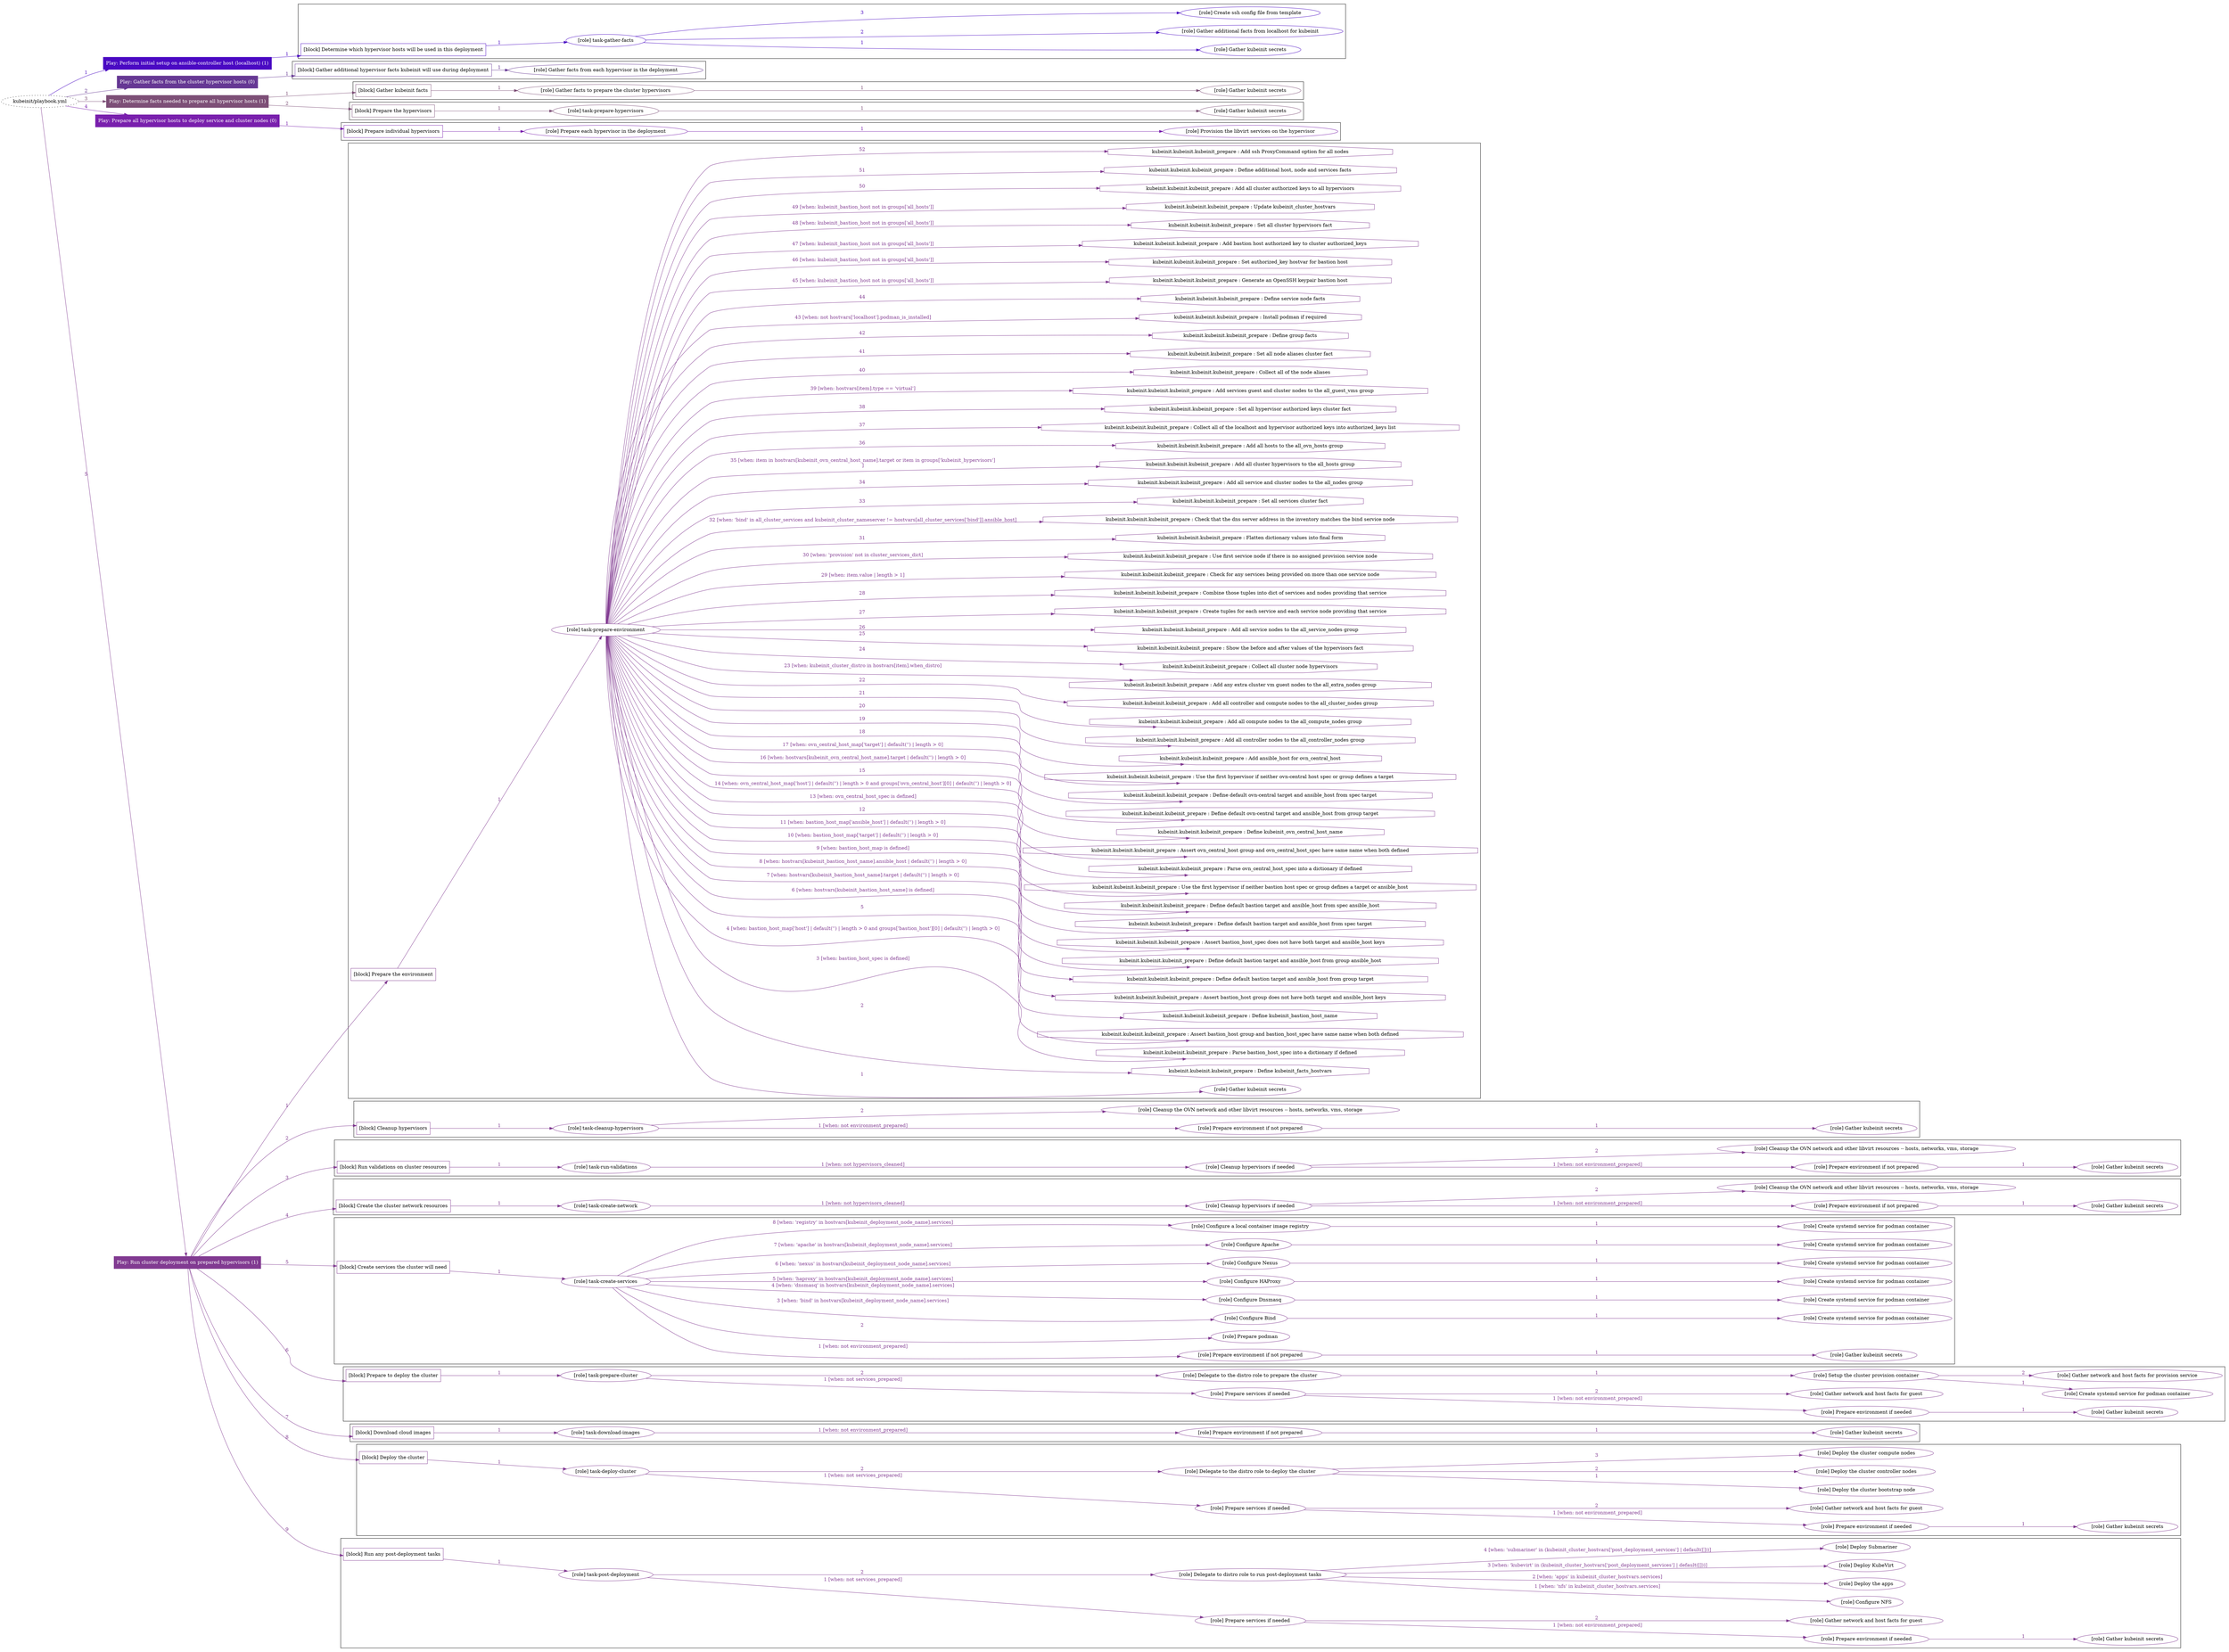 digraph {
	graph [concentrate=true ordering=in rankdir=LR ratio=fill]
	edge [esep=5 sep=10]
	"kubeinit/playbook.yml" [URL="/home/runner/work/kubeinit/kubeinit/kubeinit/playbook.yml" id=playbook_5299330b style=dotted]
	"kubeinit/playbook.yml" -> play_efc5f388 [label="1 " color="#4a09c3" fontcolor="#4a09c3" id=edge_2020442b labeltooltip="1 " tooltip="1 "]
	subgraph "Play: Perform initial setup on ansible-controller host (localhost) (1)" {
		play_efc5f388 [label="Play: Perform initial setup on ansible-controller host (localhost) (1)" URL="/home/runner/work/kubeinit/kubeinit/kubeinit/playbook.yml" color="#4a09c3" fontcolor="#ffffff" id=play_efc5f388 shape=box style=filled tooltip=localhost]
		play_efc5f388 -> block_941685ed [label=1 color="#4a09c3" fontcolor="#4a09c3" id=edge_ebd37cbb labeltooltip=1 tooltip=1]
		subgraph cluster_block_941685ed {
			block_941685ed [label="[block] Determine which hypervisor hosts will be used in this deployment" URL="/home/runner/work/kubeinit/kubeinit/kubeinit/playbook.yml" color="#4a09c3" id=block_941685ed labeltooltip="Determine which hypervisor hosts will be used in this deployment" shape=box tooltip="Determine which hypervisor hosts will be used in this deployment"]
			block_941685ed -> role_e199cf41 [label="1 " color="#4a09c3" fontcolor="#4a09c3" id=edge_a5ef0d84 labeltooltip="1 " tooltip="1 "]
			subgraph "task-gather-facts" {
				role_e199cf41 [label="[role] task-gather-facts" URL="/home/runner/work/kubeinit/kubeinit/kubeinit/playbook.yml" color="#4a09c3" id=role_e199cf41 tooltip="task-gather-facts"]
				role_e199cf41 -> role_bd7431bb [label="1 " color="#4a09c3" fontcolor="#4a09c3" id=edge_5e8e87ef labeltooltip="1 " tooltip="1 "]
				subgraph "Gather kubeinit secrets" {
					role_bd7431bb [label="[role] Gather kubeinit secrets" URL="/home/runner/.ansible/collections/ansible_collections/kubeinit/kubeinit/roles/kubeinit_prepare/tasks/build_hypervisors_group.yml" color="#4a09c3" id=role_bd7431bb tooltip="Gather kubeinit secrets"]
				}
				role_e199cf41 -> role_49cd7b24 [label="2 " color="#4a09c3" fontcolor="#4a09c3" id=edge_94957286 labeltooltip="2 " tooltip="2 "]
				subgraph "Gather additional facts from localhost for kubeinit" {
					role_49cd7b24 [label="[role] Gather additional facts from localhost for kubeinit" URL="/home/runner/.ansible/collections/ansible_collections/kubeinit/kubeinit/roles/kubeinit_prepare/tasks/build_hypervisors_group.yml" color="#4a09c3" id=role_49cd7b24 tooltip="Gather additional facts from localhost for kubeinit"]
				}
				role_e199cf41 -> role_6a964dfb [label="3 " color="#4a09c3" fontcolor="#4a09c3" id=edge_6acfcd15 labeltooltip="3 " tooltip="3 "]
				subgraph "Create ssh config file from template" {
					role_6a964dfb [label="[role] Create ssh config file from template" URL="/home/runner/.ansible/collections/ansible_collections/kubeinit/kubeinit/roles/kubeinit_prepare/tasks/build_hypervisors_group.yml" color="#4a09c3" id=role_6a964dfb tooltip="Create ssh config file from template"]
				}
			}
		}
	}
	"kubeinit/playbook.yml" -> play_89eee91a [label="2 " color="#663894" fontcolor="#663894" id=edge_207ca755 labeltooltip="2 " tooltip="2 "]
	subgraph "Play: Gather facts from the cluster hypervisor hosts (0)" {
		play_89eee91a [label="Play: Gather facts from the cluster hypervisor hosts (0)" URL="/home/runner/work/kubeinit/kubeinit/kubeinit/playbook.yml" color="#663894" fontcolor="#ffffff" id=play_89eee91a shape=box style=filled tooltip="Play: Gather facts from the cluster hypervisor hosts (0)"]
		play_89eee91a -> block_79c8b195 [label=1 color="#663894" fontcolor="#663894" id=edge_31039125 labeltooltip=1 tooltip=1]
		subgraph cluster_block_79c8b195 {
			block_79c8b195 [label="[block] Gather additional hypervisor facts kubeinit will use during deployment" URL="/home/runner/work/kubeinit/kubeinit/kubeinit/playbook.yml" color="#663894" id=block_79c8b195 labeltooltip="Gather additional hypervisor facts kubeinit will use during deployment" shape=box tooltip="Gather additional hypervisor facts kubeinit will use during deployment"]
			block_79c8b195 -> role_5b2f4944 [label="1 " color="#663894" fontcolor="#663894" id=edge_4e9b5eb8 labeltooltip="1 " tooltip="1 "]
			subgraph "Gather facts from each hypervisor in the deployment" {
				role_5b2f4944 [label="[role] Gather facts from each hypervisor in the deployment" URL="/home/runner/work/kubeinit/kubeinit/kubeinit/playbook.yml" color="#663894" id=role_5b2f4944 tooltip="Gather facts from each hypervisor in the deployment"]
			}
		}
	}
	"kubeinit/playbook.yml" -> play_5d3df574 [label="3 " color="#7d4f77" fontcolor="#7d4f77" id=edge_a0ee7631 labeltooltip="3 " tooltip="3 "]
	subgraph "Play: Determine facts needed to prepare all hypervisor hosts (1)" {
		play_5d3df574 [label="Play: Determine facts needed to prepare all hypervisor hosts (1)" URL="/home/runner/work/kubeinit/kubeinit/kubeinit/playbook.yml" color="#7d4f77" fontcolor="#ffffff" id=play_5d3df574 shape=box style=filled tooltip=localhost]
		play_5d3df574 -> block_ce41b286 [label=1 color="#7d4f77" fontcolor="#7d4f77" id=edge_e8ad4116 labeltooltip=1 tooltip=1]
		subgraph cluster_block_ce41b286 {
			block_ce41b286 [label="[block] Gather kubeinit facts" URL="/home/runner/work/kubeinit/kubeinit/kubeinit/playbook.yml" color="#7d4f77" id=block_ce41b286 labeltooltip="Gather kubeinit facts" shape=box tooltip="Gather kubeinit facts"]
			block_ce41b286 -> role_45e85e38 [label="1 " color="#7d4f77" fontcolor="#7d4f77" id=edge_3c1e8d76 labeltooltip="1 " tooltip="1 "]
			subgraph "Gather facts to prepare the cluster hypervisors" {
				role_45e85e38 [label="[role] Gather facts to prepare the cluster hypervisors" URL="/home/runner/work/kubeinit/kubeinit/kubeinit/playbook.yml" color="#7d4f77" id=role_45e85e38 tooltip="Gather facts to prepare the cluster hypervisors"]
				role_45e85e38 -> role_6aae3606 [label="1 " color="#7d4f77" fontcolor="#7d4f77" id=edge_d6145d0a labeltooltip="1 " tooltip="1 "]
				subgraph "Gather kubeinit secrets" {
					role_6aae3606 [label="[role] Gather kubeinit secrets" URL="/home/runner/.ansible/collections/ansible_collections/kubeinit/kubeinit/roles/kubeinit_prepare/tasks/gather_kubeinit_facts.yml" color="#7d4f77" id=role_6aae3606 tooltip="Gather kubeinit secrets"]
				}
			}
		}
		play_5d3df574 -> block_54ee3631 [label=2 color="#7d4f77" fontcolor="#7d4f77" id=edge_ee48412f labeltooltip=2 tooltip=2]
		subgraph cluster_block_54ee3631 {
			block_54ee3631 [label="[block] Prepare the hypervisors" URL="/home/runner/work/kubeinit/kubeinit/kubeinit/playbook.yml" color="#7d4f77" id=block_54ee3631 labeltooltip="Prepare the hypervisors" shape=box tooltip="Prepare the hypervisors"]
			block_54ee3631 -> role_1e463075 [label="1 " color="#7d4f77" fontcolor="#7d4f77" id=edge_8e581aeb labeltooltip="1 " tooltip="1 "]
			subgraph "task-prepare-hypervisors" {
				role_1e463075 [label="[role] task-prepare-hypervisors" URL="/home/runner/work/kubeinit/kubeinit/kubeinit/playbook.yml" color="#7d4f77" id=role_1e463075 tooltip="task-prepare-hypervisors"]
				role_1e463075 -> role_ce2f31a1 [label="1 " color="#7d4f77" fontcolor="#7d4f77" id=edge_e367aaa3 labeltooltip="1 " tooltip="1 "]
				subgraph "Gather kubeinit secrets" {
					role_ce2f31a1 [label="[role] Gather kubeinit secrets" URL="/home/runner/.ansible/collections/ansible_collections/kubeinit/kubeinit/roles/kubeinit_prepare/tasks/gather_kubeinit_facts.yml" color="#7d4f77" id=role_ce2f31a1 tooltip="Gather kubeinit secrets"]
				}
			}
		}
	}
	"kubeinit/playbook.yml" -> play_bf6c0dd2 [label="4 " color="#791fad" fontcolor="#791fad" id=edge_bab5862b labeltooltip="4 " tooltip="4 "]
	subgraph "Play: Prepare all hypervisor hosts to deploy service and cluster nodes (0)" {
		play_bf6c0dd2 [label="Play: Prepare all hypervisor hosts to deploy service and cluster nodes (0)" URL="/home/runner/work/kubeinit/kubeinit/kubeinit/playbook.yml" color="#791fad" fontcolor="#ffffff" id=play_bf6c0dd2 shape=box style=filled tooltip="Play: Prepare all hypervisor hosts to deploy service and cluster nodes (0)"]
		play_bf6c0dd2 -> block_602252c2 [label=1 color="#791fad" fontcolor="#791fad" id=edge_188b2920 labeltooltip=1 tooltip=1]
		subgraph cluster_block_602252c2 {
			block_602252c2 [label="[block] Prepare individual hypervisors" URL="/home/runner/work/kubeinit/kubeinit/kubeinit/playbook.yml" color="#791fad" id=block_602252c2 labeltooltip="Prepare individual hypervisors" shape=box tooltip="Prepare individual hypervisors"]
			block_602252c2 -> role_0d3ad8fd [label="1 " color="#791fad" fontcolor="#791fad" id=edge_58586328 labeltooltip="1 " tooltip="1 "]
			subgraph "Prepare each hypervisor in the deployment" {
				role_0d3ad8fd [label="[role] Prepare each hypervisor in the deployment" URL="/home/runner/work/kubeinit/kubeinit/kubeinit/playbook.yml" color="#791fad" id=role_0d3ad8fd tooltip="Prepare each hypervisor in the deployment"]
				role_0d3ad8fd -> role_add269e6 [label="1 " color="#791fad" fontcolor="#791fad" id=edge_97bdeda9 labeltooltip="1 " tooltip="1 "]
				subgraph "Provision the libvirt services on the hypervisor" {
					role_add269e6 [label="[role] Provision the libvirt services on the hypervisor" URL="/home/runner/.ansible/collections/ansible_collections/kubeinit/kubeinit/roles/kubeinit_prepare/tasks/prepare_hypervisor.yml" color="#791fad" id=role_add269e6 tooltip="Provision the libvirt services on the hypervisor"]
				}
			}
		}
	}
	"kubeinit/playbook.yml" -> play_31899088 [label="5 " color="#813a91" fontcolor="#813a91" id=edge_5f249de8 labeltooltip="5 " tooltip="5 "]
	subgraph "Play: Run cluster deployment on prepared hypervisors (1)" {
		play_31899088 [label="Play: Run cluster deployment on prepared hypervisors (1)" URL="/home/runner/work/kubeinit/kubeinit/kubeinit/playbook.yml" color="#813a91" fontcolor="#ffffff" id=play_31899088 shape=box style=filled tooltip=localhost]
		play_31899088 -> block_195074ef [label=1 color="#813a91" fontcolor="#813a91" id=edge_14a8685c labeltooltip=1 tooltip=1]
		subgraph cluster_block_195074ef {
			block_195074ef [label="[block] Prepare the environment" URL="/home/runner/work/kubeinit/kubeinit/kubeinit/playbook.yml" color="#813a91" id=block_195074ef labeltooltip="Prepare the environment" shape=box tooltip="Prepare the environment"]
			block_195074ef -> role_3dd89f34 [label="1 " color="#813a91" fontcolor="#813a91" id=edge_7b92233c labeltooltip="1 " tooltip="1 "]
			subgraph "task-prepare-environment" {
				role_3dd89f34 [label="[role] task-prepare-environment" URL="/home/runner/work/kubeinit/kubeinit/kubeinit/playbook.yml" color="#813a91" id=role_3dd89f34 tooltip="task-prepare-environment"]
				role_3dd89f34 -> role_d29504b6 [label="1 " color="#813a91" fontcolor="#813a91" id=edge_12656df4 labeltooltip="1 " tooltip="1 "]
				subgraph "Gather kubeinit secrets" {
					role_d29504b6 [label="[role] Gather kubeinit secrets" URL="/home/runner/.ansible/collections/ansible_collections/kubeinit/kubeinit/roles/kubeinit_prepare/tasks/gather_kubeinit_facts.yml" color="#813a91" id=role_d29504b6 tooltip="Gather kubeinit secrets"]
				}
				task_98b22e86 [label="kubeinit.kubeinit.kubeinit_prepare : Define kubeinit_facts_hostvars" URL="/home/runner/.ansible/collections/ansible_collections/kubeinit/kubeinit/roles/kubeinit_prepare/tasks/main.yml" color="#813a91" id=task_98b22e86 shape=octagon tooltip="kubeinit.kubeinit.kubeinit_prepare : Define kubeinit_facts_hostvars"]
				role_3dd89f34 -> task_98b22e86 [label="2 " color="#813a91" fontcolor="#813a91" id=edge_a90964ff labeltooltip="2 " tooltip="2 "]
				task_f4cb301b [label="kubeinit.kubeinit.kubeinit_prepare : Parse bastion_host_spec into a dictionary if defined" URL="/home/runner/.ansible/collections/ansible_collections/kubeinit/kubeinit/roles/kubeinit_prepare/tasks/main.yml" color="#813a91" id=task_f4cb301b shape=octagon tooltip="kubeinit.kubeinit.kubeinit_prepare : Parse bastion_host_spec into a dictionary if defined"]
				role_3dd89f34 -> task_f4cb301b [label="3 [when: bastion_host_spec is defined]" color="#813a91" fontcolor="#813a91" id=edge_b12943e0 labeltooltip="3 [when: bastion_host_spec is defined]" tooltip="3 [when: bastion_host_spec is defined]"]
				task_8b91adfa [label="kubeinit.kubeinit.kubeinit_prepare : Assert bastion_host group and bastion_host_spec have same name when both defined" URL="/home/runner/.ansible/collections/ansible_collections/kubeinit/kubeinit/roles/kubeinit_prepare/tasks/main.yml" color="#813a91" id=task_8b91adfa shape=octagon tooltip="kubeinit.kubeinit.kubeinit_prepare : Assert bastion_host group and bastion_host_spec have same name when both defined"]
				role_3dd89f34 -> task_8b91adfa [label="4 [when: bastion_host_map['host'] | default('') | length > 0 and groups['bastion_host'][0] | default('') | length > 0]" color="#813a91" fontcolor="#813a91" id=edge_12fce351 labeltooltip="4 [when: bastion_host_map['host'] | default('') | length > 0 and groups['bastion_host'][0] | default('') | length > 0]" tooltip="4 [when: bastion_host_map['host'] | default('') | length > 0 and groups['bastion_host'][0] | default('') | length > 0]"]
				task_ae114f17 [label="kubeinit.kubeinit.kubeinit_prepare : Define kubeinit_bastion_host_name" URL="/home/runner/.ansible/collections/ansible_collections/kubeinit/kubeinit/roles/kubeinit_prepare/tasks/main.yml" color="#813a91" id=task_ae114f17 shape=octagon tooltip="kubeinit.kubeinit.kubeinit_prepare : Define kubeinit_bastion_host_name"]
				role_3dd89f34 -> task_ae114f17 [label="5 " color="#813a91" fontcolor="#813a91" id=edge_ce37f161 labeltooltip="5 " tooltip="5 "]
				task_7d668c6e [label="kubeinit.kubeinit.kubeinit_prepare : Assert bastion_host group does not have both target and ansible_host keys" URL="/home/runner/.ansible/collections/ansible_collections/kubeinit/kubeinit/roles/kubeinit_prepare/tasks/main.yml" color="#813a91" id=task_7d668c6e shape=octagon tooltip="kubeinit.kubeinit.kubeinit_prepare : Assert bastion_host group does not have both target and ansible_host keys"]
				role_3dd89f34 -> task_7d668c6e [label="6 [when: hostvars[kubeinit_bastion_host_name] is defined]" color="#813a91" fontcolor="#813a91" id=edge_46313afb labeltooltip="6 [when: hostvars[kubeinit_bastion_host_name] is defined]" tooltip="6 [when: hostvars[kubeinit_bastion_host_name] is defined]"]
				task_f20249cd [label="kubeinit.kubeinit.kubeinit_prepare : Define default bastion target and ansible_host from group target" URL="/home/runner/.ansible/collections/ansible_collections/kubeinit/kubeinit/roles/kubeinit_prepare/tasks/main.yml" color="#813a91" id=task_f20249cd shape=octagon tooltip="kubeinit.kubeinit.kubeinit_prepare : Define default bastion target and ansible_host from group target"]
				role_3dd89f34 -> task_f20249cd [label="7 [when: hostvars[kubeinit_bastion_host_name].target | default('') | length > 0]" color="#813a91" fontcolor="#813a91" id=edge_297ed139 labeltooltip="7 [when: hostvars[kubeinit_bastion_host_name].target | default('') | length > 0]" tooltip="7 [when: hostvars[kubeinit_bastion_host_name].target | default('') | length > 0]"]
				task_bfc6bf25 [label="kubeinit.kubeinit.kubeinit_prepare : Define default bastion target and ansible_host from group ansible_host" URL="/home/runner/.ansible/collections/ansible_collections/kubeinit/kubeinit/roles/kubeinit_prepare/tasks/main.yml" color="#813a91" id=task_bfc6bf25 shape=octagon tooltip="kubeinit.kubeinit.kubeinit_prepare : Define default bastion target and ansible_host from group ansible_host"]
				role_3dd89f34 -> task_bfc6bf25 [label="8 [when: hostvars[kubeinit_bastion_host_name].ansible_host | default('') | length > 0]" color="#813a91" fontcolor="#813a91" id=edge_195573be labeltooltip="8 [when: hostvars[kubeinit_bastion_host_name].ansible_host | default('') | length > 0]" tooltip="8 [when: hostvars[kubeinit_bastion_host_name].ansible_host | default('') | length > 0]"]
				task_aa1fb875 [label="kubeinit.kubeinit.kubeinit_prepare : Assert bastion_host_spec does not have both target and ansible_host keys" URL="/home/runner/.ansible/collections/ansible_collections/kubeinit/kubeinit/roles/kubeinit_prepare/tasks/main.yml" color="#813a91" id=task_aa1fb875 shape=octagon tooltip="kubeinit.kubeinit.kubeinit_prepare : Assert bastion_host_spec does not have both target and ansible_host keys"]
				role_3dd89f34 -> task_aa1fb875 [label="9 [when: bastion_host_map is defined]" color="#813a91" fontcolor="#813a91" id=edge_320acf3f labeltooltip="9 [when: bastion_host_map is defined]" tooltip="9 [when: bastion_host_map is defined]"]
				task_9a5a45f1 [label="kubeinit.kubeinit.kubeinit_prepare : Define default bastion target and ansible_host from spec target" URL="/home/runner/.ansible/collections/ansible_collections/kubeinit/kubeinit/roles/kubeinit_prepare/tasks/main.yml" color="#813a91" id=task_9a5a45f1 shape=octagon tooltip="kubeinit.kubeinit.kubeinit_prepare : Define default bastion target and ansible_host from spec target"]
				role_3dd89f34 -> task_9a5a45f1 [label="10 [when: bastion_host_map['target'] | default('') | length > 0]" color="#813a91" fontcolor="#813a91" id=edge_b92c9156 labeltooltip="10 [when: bastion_host_map['target'] | default('') | length > 0]" tooltip="10 [when: bastion_host_map['target'] | default('') | length > 0]"]
				task_e9d52502 [label="kubeinit.kubeinit.kubeinit_prepare : Define default bastion target and ansible_host from spec ansible_host" URL="/home/runner/.ansible/collections/ansible_collections/kubeinit/kubeinit/roles/kubeinit_prepare/tasks/main.yml" color="#813a91" id=task_e9d52502 shape=octagon tooltip="kubeinit.kubeinit.kubeinit_prepare : Define default bastion target and ansible_host from spec ansible_host"]
				role_3dd89f34 -> task_e9d52502 [label="11 [when: bastion_host_map['ansible_host'] | default('') | length > 0]" color="#813a91" fontcolor="#813a91" id=edge_1fbf1a23 labeltooltip="11 [when: bastion_host_map['ansible_host'] | default('') | length > 0]" tooltip="11 [when: bastion_host_map['ansible_host'] | default('') | length > 0]"]
				task_75463c70 [label="kubeinit.kubeinit.kubeinit_prepare : Use the first hypervisor if neither bastion host spec or group defines a target or ansible_host" URL="/home/runner/.ansible/collections/ansible_collections/kubeinit/kubeinit/roles/kubeinit_prepare/tasks/main.yml" color="#813a91" id=task_75463c70 shape=octagon tooltip="kubeinit.kubeinit.kubeinit_prepare : Use the first hypervisor if neither bastion host spec or group defines a target or ansible_host"]
				role_3dd89f34 -> task_75463c70 [label="12 " color="#813a91" fontcolor="#813a91" id=edge_93787586 labeltooltip="12 " tooltip="12 "]
				task_2875756a [label="kubeinit.kubeinit.kubeinit_prepare : Parse ovn_central_host_spec into a dictionary if defined" URL="/home/runner/.ansible/collections/ansible_collections/kubeinit/kubeinit/roles/kubeinit_prepare/tasks/main.yml" color="#813a91" id=task_2875756a shape=octagon tooltip="kubeinit.kubeinit.kubeinit_prepare : Parse ovn_central_host_spec into a dictionary if defined"]
				role_3dd89f34 -> task_2875756a [label="13 [when: ovn_central_host_spec is defined]" color="#813a91" fontcolor="#813a91" id=edge_0b01c1d8 labeltooltip="13 [when: ovn_central_host_spec is defined]" tooltip="13 [when: ovn_central_host_spec is defined]"]
				task_b0201787 [label="kubeinit.kubeinit.kubeinit_prepare : Assert ovn_central_host group and ovn_central_host_spec have same name when both defined" URL="/home/runner/.ansible/collections/ansible_collections/kubeinit/kubeinit/roles/kubeinit_prepare/tasks/main.yml" color="#813a91" id=task_b0201787 shape=octagon tooltip="kubeinit.kubeinit.kubeinit_prepare : Assert ovn_central_host group and ovn_central_host_spec have same name when both defined"]
				role_3dd89f34 -> task_b0201787 [label="14 [when: ovn_central_host_map['host'] | default('') | length > 0 and groups['ovn_central_host'][0] | default('') | length > 0]" color="#813a91" fontcolor="#813a91" id=edge_46bd1efb labeltooltip="14 [when: ovn_central_host_map['host'] | default('') | length > 0 and groups['ovn_central_host'][0] | default('') | length > 0]" tooltip="14 [when: ovn_central_host_map['host'] | default('') | length > 0 and groups['ovn_central_host'][0] | default('') | length > 0]"]
				task_2187aa01 [label="kubeinit.kubeinit.kubeinit_prepare : Define kubeinit_ovn_central_host_name" URL="/home/runner/.ansible/collections/ansible_collections/kubeinit/kubeinit/roles/kubeinit_prepare/tasks/main.yml" color="#813a91" id=task_2187aa01 shape=octagon tooltip="kubeinit.kubeinit.kubeinit_prepare : Define kubeinit_ovn_central_host_name"]
				role_3dd89f34 -> task_2187aa01 [label="15 " color="#813a91" fontcolor="#813a91" id=edge_cf4f4267 labeltooltip="15 " tooltip="15 "]
				task_df01f05a [label="kubeinit.kubeinit.kubeinit_prepare : Define default ovn-central target and ansible_host from group target" URL="/home/runner/.ansible/collections/ansible_collections/kubeinit/kubeinit/roles/kubeinit_prepare/tasks/main.yml" color="#813a91" id=task_df01f05a shape=octagon tooltip="kubeinit.kubeinit.kubeinit_prepare : Define default ovn-central target and ansible_host from group target"]
				role_3dd89f34 -> task_df01f05a [label="16 [when: hostvars[kubeinit_ovn_central_host_name].target | default('') | length > 0]" color="#813a91" fontcolor="#813a91" id=edge_fd7179cf labeltooltip="16 [when: hostvars[kubeinit_ovn_central_host_name].target | default('') | length > 0]" tooltip="16 [when: hostvars[kubeinit_ovn_central_host_name].target | default('') | length > 0]"]
				task_0687fac6 [label="kubeinit.kubeinit.kubeinit_prepare : Define default ovn-central target and ansible_host from spec target" URL="/home/runner/.ansible/collections/ansible_collections/kubeinit/kubeinit/roles/kubeinit_prepare/tasks/main.yml" color="#813a91" id=task_0687fac6 shape=octagon tooltip="kubeinit.kubeinit.kubeinit_prepare : Define default ovn-central target and ansible_host from spec target"]
				role_3dd89f34 -> task_0687fac6 [label="17 [when: ovn_central_host_map['target'] | default('') | length > 0]" color="#813a91" fontcolor="#813a91" id=edge_797b67ec labeltooltip="17 [when: ovn_central_host_map['target'] | default('') | length > 0]" tooltip="17 [when: ovn_central_host_map['target'] | default('') | length > 0]"]
				task_bf9b8737 [label="kubeinit.kubeinit.kubeinit_prepare : Use the first hypervisor if neither ovn-central host spec or group defines a target" URL="/home/runner/.ansible/collections/ansible_collections/kubeinit/kubeinit/roles/kubeinit_prepare/tasks/main.yml" color="#813a91" id=task_bf9b8737 shape=octagon tooltip="kubeinit.kubeinit.kubeinit_prepare : Use the first hypervisor if neither ovn-central host spec or group defines a target"]
				role_3dd89f34 -> task_bf9b8737 [label="18 " color="#813a91" fontcolor="#813a91" id=edge_02c29658 labeltooltip="18 " tooltip="18 "]
				task_2a7b22b4 [label="kubeinit.kubeinit.kubeinit_prepare : Add ansible_host for ovn_central_host" URL="/home/runner/.ansible/collections/ansible_collections/kubeinit/kubeinit/roles/kubeinit_prepare/tasks/main.yml" color="#813a91" id=task_2a7b22b4 shape=octagon tooltip="kubeinit.kubeinit.kubeinit_prepare : Add ansible_host for ovn_central_host"]
				role_3dd89f34 -> task_2a7b22b4 [label="19 " color="#813a91" fontcolor="#813a91" id=edge_93a75508 labeltooltip="19 " tooltip="19 "]
				task_3cbcd5cb [label="kubeinit.kubeinit.kubeinit_prepare : Add all controller nodes to the all_controller_nodes group" URL="/home/runner/.ansible/collections/ansible_collections/kubeinit/kubeinit/roles/kubeinit_prepare/tasks/prepare_groups.yml" color="#813a91" id=task_3cbcd5cb shape=octagon tooltip="kubeinit.kubeinit.kubeinit_prepare : Add all controller nodes to the all_controller_nodes group"]
				role_3dd89f34 -> task_3cbcd5cb [label="20 " color="#813a91" fontcolor="#813a91" id=edge_4167fdf0 labeltooltip="20 " tooltip="20 "]
				task_e7cadd00 [label="kubeinit.kubeinit.kubeinit_prepare : Add all compute nodes to the all_compute_nodes group" URL="/home/runner/.ansible/collections/ansible_collections/kubeinit/kubeinit/roles/kubeinit_prepare/tasks/prepare_groups.yml" color="#813a91" id=task_e7cadd00 shape=octagon tooltip="kubeinit.kubeinit.kubeinit_prepare : Add all compute nodes to the all_compute_nodes group"]
				role_3dd89f34 -> task_e7cadd00 [label="21 " color="#813a91" fontcolor="#813a91" id=edge_833d1199 labeltooltip="21 " tooltip="21 "]
				task_f0d4bcbc [label="kubeinit.kubeinit.kubeinit_prepare : Add all controller and compute nodes to the all_cluster_nodes group" URL="/home/runner/.ansible/collections/ansible_collections/kubeinit/kubeinit/roles/kubeinit_prepare/tasks/prepare_groups.yml" color="#813a91" id=task_f0d4bcbc shape=octagon tooltip="kubeinit.kubeinit.kubeinit_prepare : Add all controller and compute nodes to the all_cluster_nodes group"]
				role_3dd89f34 -> task_f0d4bcbc [label="22 " color="#813a91" fontcolor="#813a91" id=edge_d3fba68c labeltooltip="22 " tooltip="22 "]
				task_930923b8 [label="kubeinit.kubeinit.kubeinit_prepare : Add any extra cluster vm guest nodes to the all_extra_nodes group" URL="/home/runner/.ansible/collections/ansible_collections/kubeinit/kubeinit/roles/kubeinit_prepare/tasks/prepare_groups.yml" color="#813a91" id=task_930923b8 shape=octagon tooltip="kubeinit.kubeinit.kubeinit_prepare : Add any extra cluster vm guest nodes to the all_extra_nodes group"]
				role_3dd89f34 -> task_930923b8 [label="23 [when: kubeinit_cluster_distro in hostvars[item].when_distro]" color="#813a91" fontcolor="#813a91" id=edge_b97eb217 labeltooltip="23 [when: kubeinit_cluster_distro in hostvars[item].when_distro]" tooltip="23 [when: kubeinit_cluster_distro in hostvars[item].when_distro]"]
				task_33a22fb7 [label="kubeinit.kubeinit.kubeinit_prepare : Collect all cluster node hypervisors" URL="/home/runner/.ansible/collections/ansible_collections/kubeinit/kubeinit/roles/kubeinit_prepare/tasks/prepare_groups.yml" color="#813a91" id=task_33a22fb7 shape=octagon tooltip="kubeinit.kubeinit.kubeinit_prepare : Collect all cluster node hypervisors"]
				role_3dd89f34 -> task_33a22fb7 [label="24 " color="#813a91" fontcolor="#813a91" id=edge_69920f14 labeltooltip="24 " tooltip="24 "]
				task_cafb5127 [label="kubeinit.kubeinit.kubeinit_prepare : Show the before and after values of the hypervisors fact" URL="/home/runner/.ansible/collections/ansible_collections/kubeinit/kubeinit/roles/kubeinit_prepare/tasks/prepare_groups.yml" color="#813a91" id=task_cafb5127 shape=octagon tooltip="kubeinit.kubeinit.kubeinit_prepare : Show the before and after values of the hypervisors fact"]
				role_3dd89f34 -> task_cafb5127 [label="25 " color="#813a91" fontcolor="#813a91" id=edge_a32c8d67 labeltooltip="25 " tooltip="25 "]
				task_cd076d18 [label="kubeinit.kubeinit.kubeinit_prepare : Add all service nodes to the all_service_nodes group" URL="/home/runner/.ansible/collections/ansible_collections/kubeinit/kubeinit/roles/kubeinit_prepare/tasks/prepare_groups.yml" color="#813a91" id=task_cd076d18 shape=octagon tooltip="kubeinit.kubeinit.kubeinit_prepare : Add all service nodes to the all_service_nodes group"]
				role_3dd89f34 -> task_cd076d18 [label="26 " color="#813a91" fontcolor="#813a91" id=edge_b0ae05f5 labeltooltip="26 " tooltip="26 "]
				task_50480101 [label="kubeinit.kubeinit.kubeinit_prepare : Create tuples for each service and each service node providing that service" URL="/home/runner/.ansible/collections/ansible_collections/kubeinit/kubeinit/roles/kubeinit_prepare/tasks/prepare_groups.yml" color="#813a91" id=task_50480101 shape=octagon tooltip="kubeinit.kubeinit.kubeinit_prepare : Create tuples for each service and each service node providing that service"]
				role_3dd89f34 -> task_50480101 [label="27 " color="#813a91" fontcolor="#813a91" id=edge_cb25139b labeltooltip="27 " tooltip="27 "]
				task_8d116898 [label="kubeinit.kubeinit.kubeinit_prepare : Combine those tuples into dict of services and nodes providing that service" URL="/home/runner/.ansible/collections/ansible_collections/kubeinit/kubeinit/roles/kubeinit_prepare/tasks/prepare_groups.yml" color="#813a91" id=task_8d116898 shape=octagon tooltip="kubeinit.kubeinit.kubeinit_prepare : Combine those tuples into dict of services and nodes providing that service"]
				role_3dd89f34 -> task_8d116898 [label="28 " color="#813a91" fontcolor="#813a91" id=edge_46e7e4d3 labeltooltip="28 " tooltip="28 "]
				task_95817316 [label="kubeinit.kubeinit.kubeinit_prepare : Check for any services being provided on more than one service node" URL="/home/runner/.ansible/collections/ansible_collections/kubeinit/kubeinit/roles/kubeinit_prepare/tasks/prepare_groups.yml" color="#813a91" id=task_95817316 shape=octagon tooltip="kubeinit.kubeinit.kubeinit_prepare : Check for any services being provided on more than one service node"]
				role_3dd89f34 -> task_95817316 [label="29 [when: item.value | length > 1]" color="#813a91" fontcolor="#813a91" id=edge_37527632 labeltooltip="29 [when: item.value | length > 1]" tooltip="29 [when: item.value | length > 1]"]
				task_4adac2fa [label="kubeinit.kubeinit.kubeinit_prepare : Use first service node if there is no assigned provision service node" URL="/home/runner/.ansible/collections/ansible_collections/kubeinit/kubeinit/roles/kubeinit_prepare/tasks/prepare_groups.yml" color="#813a91" id=task_4adac2fa shape=octagon tooltip="kubeinit.kubeinit.kubeinit_prepare : Use first service node if there is no assigned provision service node"]
				role_3dd89f34 -> task_4adac2fa [label="30 [when: 'provision' not in cluster_services_dict]" color="#813a91" fontcolor="#813a91" id=edge_7abea583 labeltooltip="30 [when: 'provision' not in cluster_services_dict]" tooltip="30 [when: 'provision' not in cluster_services_dict]"]
				task_4d372618 [label="kubeinit.kubeinit.kubeinit_prepare : Flatten dictionary values into final form" URL="/home/runner/.ansible/collections/ansible_collections/kubeinit/kubeinit/roles/kubeinit_prepare/tasks/prepare_groups.yml" color="#813a91" id=task_4d372618 shape=octagon tooltip="kubeinit.kubeinit.kubeinit_prepare : Flatten dictionary values into final form"]
				role_3dd89f34 -> task_4d372618 [label="31 " color="#813a91" fontcolor="#813a91" id=edge_c7488c00 labeltooltip="31 " tooltip="31 "]
				task_61605731 [label="kubeinit.kubeinit.kubeinit_prepare : Check that the dns server address in the inventory matches the bind service node" URL="/home/runner/.ansible/collections/ansible_collections/kubeinit/kubeinit/roles/kubeinit_prepare/tasks/prepare_groups.yml" color="#813a91" id=task_61605731 shape=octagon tooltip="kubeinit.kubeinit.kubeinit_prepare : Check that the dns server address in the inventory matches the bind service node"]
				role_3dd89f34 -> task_61605731 [label="32 [when: 'bind' in all_cluster_services and kubeinit_cluster_nameserver != hostvars[all_cluster_services['bind']].ansible_host]" color="#813a91" fontcolor="#813a91" id=edge_df379626 labeltooltip="32 [when: 'bind' in all_cluster_services and kubeinit_cluster_nameserver != hostvars[all_cluster_services['bind']].ansible_host]" tooltip="32 [when: 'bind' in all_cluster_services and kubeinit_cluster_nameserver != hostvars[all_cluster_services['bind']].ansible_host]"]
				task_83ba2190 [label="kubeinit.kubeinit.kubeinit_prepare : Set all services cluster fact" URL="/home/runner/.ansible/collections/ansible_collections/kubeinit/kubeinit/roles/kubeinit_prepare/tasks/prepare_groups.yml" color="#813a91" id=task_83ba2190 shape=octagon tooltip="kubeinit.kubeinit.kubeinit_prepare : Set all services cluster fact"]
				role_3dd89f34 -> task_83ba2190 [label="33 " color="#813a91" fontcolor="#813a91" id=edge_63b82755 labeltooltip="33 " tooltip="33 "]
				task_2ff11a8d [label="kubeinit.kubeinit.kubeinit_prepare : Add all service and cluster nodes to the all_nodes group" URL="/home/runner/.ansible/collections/ansible_collections/kubeinit/kubeinit/roles/kubeinit_prepare/tasks/prepare_groups.yml" color="#813a91" id=task_2ff11a8d shape=octagon tooltip="kubeinit.kubeinit.kubeinit_prepare : Add all service and cluster nodes to the all_nodes group"]
				role_3dd89f34 -> task_2ff11a8d [label="34 " color="#813a91" fontcolor="#813a91" id=edge_399d0a7d labeltooltip="34 " tooltip="34 "]
				task_f0683873 [label="kubeinit.kubeinit.kubeinit_prepare : Add all cluster hypervisors to the all_hosts group" URL="/home/runner/.ansible/collections/ansible_collections/kubeinit/kubeinit/roles/kubeinit_prepare/tasks/prepare_groups.yml" color="#813a91" id=task_f0683873 shape=octagon tooltip="kubeinit.kubeinit.kubeinit_prepare : Add all cluster hypervisors to the all_hosts group"]
				role_3dd89f34 -> task_f0683873 [label="35 [when: item in hostvars[kubeinit_ovn_central_host_name].target or item in groups['kubeinit_hypervisors']
]" color="#813a91" fontcolor="#813a91" id=edge_9a8f7d15 labeltooltip="35 [when: item in hostvars[kubeinit_ovn_central_host_name].target or item in groups['kubeinit_hypervisors']
]" tooltip="35 [when: item in hostvars[kubeinit_ovn_central_host_name].target or item in groups['kubeinit_hypervisors']
]"]
				task_c37ec6f1 [label="kubeinit.kubeinit.kubeinit_prepare : Add all hosts to the all_ovn_hosts group" URL="/home/runner/.ansible/collections/ansible_collections/kubeinit/kubeinit/roles/kubeinit_prepare/tasks/prepare_groups.yml" color="#813a91" id=task_c37ec6f1 shape=octagon tooltip="kubeinit.kubeinit.kubeinit_prepare : Add all hosts to the all_ovn_hosts group"]
				role_3dd89f34 -> task_c37ec6f1 [label="36 " color="#813a91" fontcolor="#813a91" id=edge_981aa795 labeltooltip="36 " tooltip="36 "]
				task_4f94520b [label="kubeinit.kubeinit.kubeinit_prepare : Collect all of the localhost and hypervisor authorized keys into authorized_keys list" URL="/home/runner/.ansible/collections/ansible_collections/kubeinit/kubeinit/roles/kubeinit_prepare/tasks/prepare_groups.yml" color="#813a91" id=task_4f94520b shape=octagon tooltip="kubeinit.kubeinit.kubeinit_prepare : Collect all of the localhost and hypervisor authorized keys into authorized_keys list"]
				role_3dd89f34 -> task_4f94520b [label="37 " color="#813a91" fontcolor="#813a91" id=edge_840c5b8e labeltooltip="37 " tooltip="37 "]
				task_9ae5622a [label="kubeinit.kubeinit.kubeinit_prepare : Set all hypervisor authorized keys cluster fact" URL="/home/runner/.ansible/collections/ansible_collections/kubeinit/kubeinit/roles/kubeinit_prepare/tasks/prepare_groups.yml" color="#813a91" id=task_9ae5622a shape=octagon tooltip="kubeinit.kubeinit.kubeinit_prepare : Set all hypervisor authorized keys cluster fact"]
				role_3dd89f34 -> task_9ae5622a [label="38 " color="#813a91" fontcolor="#813a91" id=edge_429b6e9d labeltooltip="38 " tooltip="38 "]
				task_e05c8477 [label="kubeinit.kubeinit.kubeinit_prepare : Add services guest and cluster nodes to the all_guest_vms group" URL="/home/runner/.ansible/collections/ansible_collections/kubeinit/kubeinit/roles/kubeinit_prepare/tasks/prepare_groups.yml" color="#813a91" id=task_e05c8477 shape=octagon tooltip="kubeinit.kubeinit.kubeinit_prepare : Add services guest and cluster nodes to the all_guest_vms group"]
				role_3dd89f34 -> task_e05c8477 [label="39 [when: hostvars[item].type == 'virtual']" color="#813a91" fontcolor="#813a91" id=edge_b61523b2 labeltooltip="39 [when: hostvars[item].type == 'virtual']" tooltip="39 [when: hostvars[item].type == 'virtual']"]
				task_0a6a40c0 [label="kubeinit.kubeinit.kubeinit_prepare : Collect all of the node aliases" URL="/home/runner/.ansible/collections/ansible_collections/kubeinit/kubeinit/roles/kubeinit_prepare/tasks/prepare_groups.yml" color="#813a91" id=task_0a6a40c0 shape=octagon tooltip="kubeinit.kubeinit.kubeinit_prepare : Collect all of the node aliases"]
				role_3dd89f34 -> task_0a6a40c0 [label="40 " color="#813a91" fontcolor="#813a91" id=edge_1d011ecd labeltooltip="40 " tooltip="40 "]
				task_d974fd1b [label="kubeinit.kubeinit.kubeinit_prepare : Set all node aliases cluster fact" URL="/home/runner/.ansible/collections/ansible_collections/kubeinit/kubeinit/roles/kubeinit_prepare/tasks/prepare_groups.yml" color="#813a91" id=task_d974fd1b shape=octagon tooltip="kubeinit.kubeinit.kubeinit_prepare : Set all node aliases cluster fact"]
				role_3dd89f34 -> task_d974fd1b [label="41 " color="#813a91" fontcolor="#813a91" id=edge_f0ef6be1 labeltooltip="41 " tooltip="41 "]
				task_ed46aad7 [label="kubeinit.kubeinit.kubeinit_prepare : Define group facts" URL="/home/runner/.ansible/collections/ansible_collections/kubeinit/kubeinit/roles/kubeinit_prepare/tasks/main.yml" color="#813a91" id=task_ed46aad7 shape=octagon tooltip="kubeinit.kubeinit.kubeinit_prepare : Define group facts"]
				role_3dd89f34 -> task_ed46aad7 [label="42 " color="#813a91" fontcolor="#813a91" id=edge_f7e922ce labeltooltip="42 " tooltip="42 "]
				task_942493ea [label="kubeinit.kubeinit.kubeinit_prepare : Install podman if required" URL="/home/runner/.ansible/collections/ansible_collections/kubeinit/kubeinit/roles/kubeinit_prepare/tasks/main.yml" color="#813a91" id=task_942493ea shape=octagon tooltip="kubeinit.kubeinit.kubeinit_prepare : Install podman if required"]
				role_3dd89f34 -> task_942493ea [label="43 [when: not hostvars['localhost'].podman_is_installed]" color="#813a91" fontcolor="#813a91" id=edge_becb01cc labeltooltip="43 [when: not hostvars['localhost'].podman_is_installed]" tooltip="43 [when: not hostvars['localhost'].podman_is_installed]"]
				task_ef01e984 [label="kubeinit.kubeinit.kubeinit_prepare : Define service node facts" URL="/home/runner/.ansible/collections/ansible_collections/kubeinit/kubeinit/roles/kubeinit_prepare/tasks/main.yml" color="#813a91" id=task_ef01e984 shape=octagon tooltip="kubeinit.kubeinit.kubeinit_prepare : Define service node facts"]
				role_3dd89f34 -> task_ef01e984 [label="44 " color="#813a91" fontcolor="#813a91" id=edge_53bd99f6 labeltooltip="44 " tooltip="44 "]
				task_abb819c8 [label="kubeinit.kubeinit.kubeinit_prepare : Generate an OpenSSH keypair bastion host" URL="/home/runner/.ansible/collections/ansible_collections/kubeinit/kubeinit/roles/kubeinit_prepare/tasks/main.yml" color="#813a91" id=task_abb819c8 shape=octagon tooltip="kubeinit.kubeinit.kubeinit_prepare : Generate an OpenSSH keypair bastion host"]
				role_3dd89f34 -> task_abb819c8 [label="45 [when: kubeinit_bastion_host not in groups['all_hosts']]" color="#813a91" fontcolor="#813a91" id=edge_da2fda8d labeltooltip="45 [when: kubeinit_bastion_host not in groups['all_hosts']]" tooltip="45 [when: kubeinit_bastion_host not in groups['all_hosts']]"]
				task_a7e5fb10 [label="kubeinit.kubeinit.kubeinit_prepare : Set authorized_key hostvar for bastion host" URL="/home/runner/.ansible/collections/ansible_collections/kubeinit/kubeinit/roles/kubeinit_prepare/tasks/main.yml" color="#813a91" id=task_a7e5fb10 shape=octagon tooltip="kubeinit.kubeinit.kubeinit_prepare : Set authorized_key hostvar for bastion host"]
				role_3dd89f34 -> task_a7e5fb10 [label="46 [when: kubeinit_bastion_host not in groups['all_hosts']]" color="#813a91" fontcolor="#813a91" id=edge_c92f77e1 labeltooltip="46 [when: kubeinit_bastion_host not in groups['all_hosts']]" tooltip="46 [when: kubeinit_bastion_host not in groups['all_hosts']]"]
				task_d37f0da3 [label="kubeinit.kubeinit.kubeinit_prepare : Add bastion host authorized key to cluster authorized_keys" URL="/home/runner/.ansible/collections/ansible_collections/kubeinit/kubeinit/roles/kubeinit_prepare/tasks/main.yml" color="#813a91" id=task_d37f0da3 shape=octagon tooltip="kubeinit.kubeinit.kubeinit_prepare : Add bastion host authorized key to cluster authorized_keys"]
				role_3dd89f34 -> task_d37f0da3 [label="47 [when: kubeinit_bastion_host not in groups['all_hosts']]" color="#813a91" fontcolor="#813a91" id=edge_411fd429 labeltooltip="47 [when: kubeinit_bastion_host not in groups['all_hosts']]" tooltip="47 [when: kubeinit_bastion_host not in groups['all_hosts']]"]
				task_e09f4f4b [label="kubeinit.kubeinit.kubeinit_prepare : Set all cluster hypervisors fact" URL="/home/runner/.ansible/collections/ansible_collections/kubeinit/kubeinit/roles/kubeinit_prepare/tasks/main.yml" color="#813a91" id=task_e09f4f4b shape=octagon tooltip="kubeinit.kubeinit.kubeinit_prepare : Set all cluster hypervisors fact"]
				role_3dd89f34 -> task_e09f4f4b [label="48 [when: kubeinit_bastion_host not in groups['all_hosts']]" color="#813a91" fontcolor="#813a91" id=edge_00e8c5c6 labeltooltip="48 [when: kubeinit_bastion_host not in groups['all_hosts']]" tooltip="48 [when: kubeinit_bastion_host not in groups['all_hosts']]"]
				task_344383e7 [label="kubeinit.kubeinit.kubeinit_prepare : Update kubeinit_cluster_hostvars" URL="/home/runner/.ansible/collections/ansible_collections/kubeinit/kubeinit/roles/kubeinit_prepare/tasks/main.yml" color="#813a91" id=task_344383e7 shape=octagon tooltip="kubeinit.kubeinit.kubeinit_prepare : Update kubeinit_cluster_hostvars"]
				role_3dd89f34 -> task_344383e7 [label="49 [when: kubeinit_bastion_host not in groups['all_hosts']]" color="#813a91" fontcolor="#813a91" id=edge_5ec07b64 labeltooltip="49 [when: kubeinit_bastion_host not in groups['all_hosts']]" tooltip="49 [when: kubeinit_bastion_host not in groups['all_hosts']]"]
				task_0f93a420 [label="kubeinit.kubeinit.kubeinit_prepare : Add all cluster authorized keys to all hypervisors" URL="/home/runner/.ansible/collections/ansible_collections/kubeinit/kubeinit/roles/kubeinit_prepare/tasks/main.yml" color="#813a91" id=task_0f93a420 shape=octagon tooltip="kubeinit.kubeinit.kubeinit_prepare : Add all cluster authorized keys to all hypervisors"]
				role_3dd89f34 -> task_0f93a420 [label="50 " color="#813a91" fontcolor="#813a91" id=edge_b45ac0c6 labeltooltip="50 " tooltip="50 "]
				task_c28f4a21 [label="kubeinit.kubeinit.kubeinit_prepare : Define additional host, node and services facts" URL="/home/runner/.ansible/collections/ansible_collections/kubeinit/kubeinit/roles/kubeinit_prepare/tasks/main.yml" color="#813a91" id=task_c28f4a21 shape=octagon tooltip="kubeinit.kubeinit.kubeinit_prepare : Define additional host, node and services facts"]
				role_3dd89f34 -> task_c28f4a21 [label="51 " color="#813a91" fontcolor="#813a91" id=edge_f410e0af labeltooltip="51 " tooltip="51 "]
				task_bc58b8f4 [label="kubeinit.kubeinit.kubeinit_prepare : Add ssh ProxyCommand option for all nodes" URL="/home/runner/.ansible/collections/ansible_collections/kubeinit/kubeinit/roles/kubeinit_prepare/tasks/main.yml" color="#813a91" id=task_bc58b8f4 shape=octagon tooltip="kubeinit.kubeinit.kubeinit_prepare : Add ssh ProxyCommand option for all nodes"]
				role_3dd89f34 -> task_bc58b8f4 [label="52 " color="#813a91" fontcolor="#813a91" id=edge_1517e0f4 labeltooltip="52 " tooltip="52 "]
			}
		}
		play_31899088 -> block_b051f065 [label=2 color="#813a91" fontcolor="#813a91" id=edge_96129d8d labeltooltip=2 tooltip=2]
		subgraph cluster_block_b051f065 {
			block_b051f065 [label="[block] Cleanup hypervisors" URL="/home/runner/work/kubeinit/kubeinit/kubeinit/playbook.yml" color="#813a91" id=block_b051f065 labeltooltip="Cleanup hypervisors" shape=box tooltip="Cleanup hypervisors"]
			block_b051f065 -> role_5d141e11 [label="1 " color="#813a91" fontcolor="#813a91" id=edge_8eb77575 labeltooltip="1 " tooltip="1 "]
			subgraph "task-cleanup-hypervisors" {
				role_5d141e11 [label="[role] task-cleanup-hypervisors" URL="/home/runner/work/kubeinit/kubeinit/kubeinit/playbook.yml" color="#813a91" id=role_5d141e11 tooltip="task-cleanup-hypervisors"]
				role_5d141e11 -> role_ec657120 [label="1 [when: not environment_prepared]" color="#813a91" fontcolor="#813a91" id=edge_903b07cc labeltooltip="1 [when: not environment_prepared]" tooltip="1 [when: not environment_prepared]"]
				subgraph "Prepare environment if not prepared" {
					role_ec657120 [label="[role] Prepare environment if not prepared" URL="/home/runner/.ansible/collections/ansible_collections/kubeinit/kubeinit/roles/kubeinit_prepare/tasks/cleanup_hypervisors.yml" color="#813a91" id=role_ec657120 tooltip="Prepare environment if not prepared"]
					role_ec657120 -> role_6df5a76a [label="1 " color="#813a91" fontcolor="#813a91" id=edge_fd033931 labeltooltip="1 " tooltip="1 "]
					subgraph "Gather kubeinit secrets" {
						role_6df5a76a [label="[role] Gather kubeinit secrets" URL="/home/runner/.ansible/collections/ansible_collections/kubeinit/kubeinit/roles/kubeinit_prepare/tasks/gather_kubeinit_facts.yml" color="#813a91" id=role_6df5a76a tooltip="Gather kubeinit secrets"]
					}
				}
				role_5d141e11 -> role_0393e6d4 [label="2 " color="#813a91" fontcolor="#813a91" id=edge_de842cee labeltooltip="2 " tooltip="2 "]
				subgraph "Cleanup the OVN network and other libvirt resources -- hosts, networks, vms, storage" {
					role_0393e6d4 [label="[role] Cleanup the OVN network and other libvirt resources -- hosts, networks, vms, storage" URL="/home/runner/.ansible/collections/ansible_collections/kubeinit/kubeinit/roles/kubeinit_prepare/tasks/cleanup_hypervisors.yml" color="#813a91" id=role_0393e6d4 tooltip="Cleanup the OVN network and other libvirt resources -- hosts, networks, vms, storage"]
				}
			}
		}
		play_31899088 -> block_fd830e0c [label=3 color="#813a91" fontcolor="#813a91" id=edge_c9b499e4 labeltooltip=3 tooltip=3]
		subgraph cluster_block_fd830e0c {
			block_fd830e0c [label="[block] Run validations on cluster resources" URL="/home/runner/work/kubeinit/kubeinit/kubeinit/playbook.yml" color="#813a91" id=block_fd830e0c labeltooltip="Run validations on cluster resources" shape=box tooltip="Run validations on cluster resources"]
			block_fd830e0c -> role_4cff9688 [label="1 " color="#813a91" fontcolor="#813a91" id=edge_555e958a labeltooltip="1 " tooltip="1 "]
			subgraph "task-run-validations" {
				role_4cff9688 [label="[role] task-run-validations" URL="/home/runner/work/kubeinit/kubeinit/kubeinit/playbook.yml" color="#813a91" id=role_4cff9688 tooltip="task-run-validations"]
				role_4cff9688 -> role_21da26bc [label="1 [when: not hypervisors_cleaned]" color="#813a91" fontcolor="#813a91" id=edge_909c51ac labeltooltip="1 [when: not hypervisors_cleaned]" tooltip="1 [when: not hypervisors_cleaned]"]
				subgraph "Cleanup hypervisors if needed" {
					role_21da26bc [label="[role] Cleanup hypervisors if needed" URL="/home/runner/.ansible/collections/ansible_collections/kubeinit/kubeinit/roles/kubeinit_validations/tasks/main.yml" color="#813a91" id=role_21da26bc tooltip="Cleanup hypervisors if needed"]
					role_21da26bc -> role_c16d74fa [label="1 [when: not environment_prepared]" color="#813a91" fontcolor="#813a91" id=edge_ad44eb55 labeltooltip="1 [when: not environment_prepared]" tooltip="1 [when: not environment_prepared]"]
					subgraph "Prepare environment if not prepared" {
						role_c16d74fa [label="[role] Prepare environment if not prepared" URL="/home/runner/.ansible/collections/ansible_collections/kubeinit/kubeinit/roles/kubeinit_prepare/tasks/cleanup_hypervisors.yml" color="#813a91" id=role_c16d74fa tooltip="Prepare environment if not prepared"]
						role_c16d74fa -> role_be99f653 [label="1 " color="#813a91" fontcolor="#813a91" id=edge_f6280362 labeltooltip="1 " tooltip="1 "]
						subgraph "Gather kubeinit secrets" {
							role_be99f653 [label="[role] Gather kubeinit secrets" URL="/home/runner/.ansible/collections/ansible_collections/kubeinit/kubeinit/roles/kubeinit_prepare/tasks/gather_kubeinit_facts.yml" color="#813a91" id=role_be99f653 tooltip="Gather kubeinit secrets"]
						}
					}
					role_21da26bc -> role_5b212aec [label="2 " color="#813a91" fontcolor="#813a91" id=edge_c8164554 labeltooltip="2 " tooltip="2 "]
					subgraph "Cleanup the OVN network and other libvirt resources -- hosts, networks, vms, storage" {
						role_5b212aec [label="[role] Cleanup the OVN network and other libvirt resources -- hosts, networks, vms, storage" URL="/home/runner/.ansible/collections/ansible_collections/kubeinit/kubeinit/roles/kubeinit_prepare/tasks/cleanup_hypervisors.yml" color="#813a91" id=role_5b212aec tooltip="Cleanup the OVN network and other libvirt resources -- hosts, networks, vms, storage"]
					}
				}
			}
		}
		play_31899088 -> block_e35d3f18 [label=4 color="#813a91" fontcolor="#813a91" id=edge_c0e45139 labeltooltip=4 tooltip=4]
		subgraph cluster_block_e35d3f18 {
			block_e35d3f18 [label="[block] Create the cluster network resources" URL="/home/runner/work/kubeinit/kubeinit/kubeinit/playbook.yml" color="#813a91" id=block_e35d3f18 labeltooltip="Create the cluster network resources" shape=box tooltip="Create the cluster network resources"]
			block_e35d3f18 -> role_46cd2254 [label="1 " color="#813a91" fontcolor="#813a91" id=edge_4c1118aa labeltooltip="1 " tooltip="1 "]
			subgraph "task-create-network" {
				role_46cd2254 [label="[role] task-create-network" URL="/home/runner/work/kubeinit/kubeinit/kubeinit/playbook.yml" color="#813a91" id=role_46cd2254 tooltip="task-create-network"]
				role_46cd2254 -> role_a1cd6425 [label="1 [when: not hypervisors_cleaned]" color="#813a91" fontcolor="#813a91" id=edge_591fb2fa labeltooltip="1 [when: not hypervisors_cleaned]" tooltip="1 [when: not hypervisors_cleaned]"]
				subgraph "Cleanup hypervisors if needed" {
					role_a1cd6425 [label="[role] Cleanup hypervisors if needed" URL="/home/runner/.ansible/collections/ansible_collections/kubeinit/kubeinit/roles/kubeinit_libvirt/tasks/create_network.yml" color="#813a91" id=role_a1cd6425 tooltip="Cleanup hypervisors if needed"]
					role_a1cd6425 -> role_a2eb30cf [label="1 [when: not environment_prepared]" color="#813a91" fontcolor="#813a91" id=edge_7e63294b labeltooltip="1 [when: not environment_prepared]" tooltip="1 [when: not environment_prepared]"]
					subgraph "Prepare environment if not prepared" {
						role_a2eb30cf [label="[role] Prepare environment if not prepared" URL="/home/runner/.ansible/collections/ansible_collections/kubeinit/kubeinit/roles/kubeinit_prepare/tasks/cleanup_hypervisors.yml" color="#813a91" id=role_a2eb30cf tooltip="Prepare environment if not prepared"]
						role_a2eb30cf -> role_4d634e54 [label="1 " color="#813a91" fontcolor="#813a91" id=edge_36149543 labeltooltip="1 " tooltip="1 "]
						subgraph "Gather kubeinit secrets" {
							role_4d634e54 [label="[role] Gather kubeinit secrets" URL="/home/runner/.ansible/collections/ansible_collections/kubeinit/kubeinit/roles/kubeinit_prepare/tasks/gather_kubeinit_facts.yml" color="#813a91" id=role_4d634e54 tooltip="Gather kubeinit secrets"]
						}
					}
					role_a1cd6425 -> role_c4d97f8e [label="2 " color="#813a91" fontcolor="#813a91" id=edge_f1f44a7f labeltooltip="2 " tooltip="2 "]
					subgraph "Cleanup the OVN network and other libvirt resources -- hosts, networks, vms, storage" {
						role_c4d97f8e [label="[role] Cleanup the OVN network and other libvirt resources -- hosts, networks, vms, storage" URL="/home/runner/.ansible/collections/ansible_collections/kubeinit/kubeinit/roles/kubeinit_prepare/tasks/cleanup_hypervisors.yml" color="#813a91" id=role_c4d97f8e tooltip="Cleanup the OVN network and other libvirt resources -- hosts, networks, vms, storage"]
					}
				}
			}
		}
		play_31899088 -> block_6e1b1dcd [label=5 color="#813a91" fontcolor="#813a91" id=edge_304ed117 labeltooltip=5 tooltip=5]
		subgraph cluster_block_6e1b1dcd {
			block_6e1b1dcd [label="[block] Create services the cluster will need" URL="/home/runner/work/kubeinit/kubeinit/kubeinit/playbook.yml" color="#813a91" id=block_6e1b1dcd labeltooltip="Create services the cluster will need" shape=box tooltip="Create services the cluster will need"]
			block_6e1b1dcd -> role_41e286c8 [label="1 " color="#813a91" fontcolor="#813a91" id=edge_cd09a6b4 labeltooltip="1 " tooltip="1 "]
			subgraph "task-create-services" {
				role_41e286c8 [label="[role] task-create-services" URL="/home/runner/work/kubeinit/kubeinit/kubeinit/playbook.yml" color="#813a91" id=role_41e286c8 tooltip="task-create-services"]
				role_41e286c8 -> role_0b329c34 [label="1 [when: not environment_prepared]" color="#813a91" fontcolor="#813a91" id=edge_3a3bb591 labeltooltip="1 [when: not environment_prepared]" tooltip="1 [when: not environment_prepared]"]
				subgraph "Prepare environment if not prepared" {
					role_0b329c34 [label="[role] Prepare environment if not prepared" URL="/home/runner/.ansible/collections/ansible_collections/kubeinit/kubeinit/roles/kubeinit_services/tasks/main.yml" color="#813a91" id=role_0b329c34 tooltip="Prepare environment if not prepared"]
					role_0b329c34 -> role_9ef5f386 [label="1 " color="#813a91" fontcolor="#813a91" id=edge_ca04267e labeltooltip="1 " tooltip="1 "]
					subgraph "Gather kubeinit secrets" {
						role_9ef5f386 [label="[role] Gather kubeinit secrets" URL="/home/runner/.ansible/collections/ansible_collections/kubeinit/kubeinit/roles/kubeinit_prepare/tasks/gather_kubeinit_facts.yml" color="#813a91" id=role_9ef5f386 tooltip="Gather kubeinit secrets"]
					}
				}
				role_41e286c8 -> role_cd413594 [label="2 " color="#813a91" fontcolor="#813a91" id=edge_b299ec90 labeltooltip="2 " tooltip="2 "]
				subgraph "Prepare podman" {
					role_cd413594 [label="[role] Prepare podman" URL="/home/runner/.ansible/collections/ansible_collections/kubeinit/kubeinit/roles/kubeinit_services/tasks/00_create_service_pod.yml" color="#813a91" id=role_cd413594 tooltip="Prepare podman"]
				}
				role_41e286c8 -> role_90c75ca6 [label="3 [when: 'bind' in hostvars[kubeinit_deployment_node_name].services]" color="#813a91" fontcolor="#813a91" id=edge_154aace4 labeltooltip="3 [when: 'bind' in hostvars[kubeinit_deployment_node_name].services]" tooltip="3 [when: 'bind' in hostvars[kubeinit_deployment_node_name].services]"]
				subgraph "Configure Bind" {
					role_90c75ca6 [label="[role] Configure Bind" URL="/home/runner/.ansible/collections/ansible_collections/kubeinit/kubeinit/roles/kubeinit_services/tasks/start_services_containers.yml" color="#813a91" id=role_90c75ca6 tooltip="Configure Bind"]
					role_90c75ca6 -> role_9738406e [label="1 " color="#813a91" fontcolor="#813a91" id=edge_2664f32f labeltooltip="1 " tooltip="1 "]
					subgraph "Create systemd service for podman container" {
						role_9738406e [label="[role] Create systemd service for podman container" URL="/home/runner/.ansible/collections/ansible_collections/kubeinit/kubeinit/roles/kubeinit_bind/tasks/main.yml" color="#813a91" id=role_9738406e tooltip="Create systemd service for podman container"]
					}
				}
				role_41e286c8 -> role_53ce3da6 [label="4 [when: 'dnsmasq' in hostvars[kubeinit_deployment_node_name].services]" color="#813a91" fontcolor="#813a91" id=edge_9fbe09de labeltooltip="4 [when: 'dnsmasq' in hostvars[kubeinit_deployment_node_name].services]" tooltip="4 [when: 'dnsmasq' in hostvars[kubeinit_deployment_node_name].services]"]
				subgraph "Configure Dnsmasq" {
					role_53ce3da6 [label="[role] Configure Dnsmasq" URL="/home/runner/.ansible/collections/ansible_collections/kubeinit/kubeinit/roles/kubeinit_services/tasks/start_services_containers.yml" color="#813a91" id=role_53ce3da6 tooltip="Configure Dnsmasq"]
					role_53ce3da6 -> role_fa69a2ba [label="1 " color="#813a91" fontcolor="#813a91" id=edge_1f2e35e2 labeltooltip="1 " tooltip="1 "]
					subgraph "Create systemd service for podman container" {
						role_fa69a2ba [label="[role] Create systemd service for podman container" URL="/home/runner/.ansible/collections/ansible_collections/kubeinit/kubeinit/roles/kubeinit_dnsmasq/tasks/main.yml" color="#813a91" id=role_fa69a2ba tooltip="Create systemd service for podman container"]
					}
				}
				role_41e286c8 -> role_deebc218 [label="5 [when: 'haproxy' in hostvars[kubeinit_deployment_node_name].services]" color="#813a91" fontcolor="#813a91" id=edge_0a631872 labeltooltip="5 [when: 'haproxy' in hostvars[kubeinit_deployment_node_name].services]" tooltip="5 [when: 'haproxy' in hostvars[kubeinit_deployment_node_name].services]"]
				subgraph "Configure HAProxy" {
					role_deebc218 [label="[role] Configure HAProxy" URL="/home/runner/.ansible/collections/ansible_collections/kubeinit/kubeinit/roles/kubeinit_services/tasks/start_services_containers.yml" color="#813a91" id=role_deebc218 tooltip="Configure HAProxy"]
					role_deebc218 -> role_a7add17d [label="1 " color="#813a91" fontcolor="#813a91" id=edge_d02571ff labeltooltip="1 " tooltip="1 "]
					subgraph "Create systemd service for podman container" {
						role_a7add17d [label="[role] Create systemd service for podman container" URL="/home/runner/.ansible/collections/ansible_collections/kubeinit/kubeinit/roles/kubeinit_haproxy/tasks/main.yml" color="#813a91" id=role_a7add17d tooltip="Create systemd service for podman container"]
					}
				}
				role_41e286c8 -> role_c0116b1c [label="6 [when: 'nexus' in hostvars[kubeinit_deployment_node_name].services]" color="#813a91" fontcolor="#813a91" id=edge_129135fd labeltooltip="6 [when: 'nexus' in hostvars[kubeinit_deployment_node_name].services]" tooltip="6 [when: 'nexus' in hostvars[kubeinit_deployment_node_name].services]"]
				subgraph "Configure Nexus" {
					role_c0116b1c [label="[role] Configure Nexus" URL="/home/runner/.ansible/collections/ansible_collections/kubeinit/kubeinit/roles/kubeinit_services/tasks/start_services_containers.yml" color="#813a91" id=role_c0116b1c tooltip="Configure Nexus"]
					role_c0116b1c -> role_4f260d74 [label="1 " color="#813a91" fontcolor="#813a91" id=edge_b8072cb0 labeltooltip="1 " tooltip="1 "]
					subgraph "Create systemd service for podman container" {
						role_4f260d74 [label="[role] Create systemd service for podman container" URL="/home/runner/.ansible/collections/ansible_collections/kubeinit/kubeinit/roles/kubeinit_nexus/tasks/main.yml" color="#813a91" id=role_4f260d74 tooltip="Create systemd service for podman container"]
					}
				}
				role_41e286c8 -> role_e4153894 [label="7 [when: 'apache' in hostvars[kubeinit_deployment_node_name].services]" color="#813a91" fontcolor="#813a91" id=edge_5ea24470 labeltooltip="7 [when: 'apache' in hostvars[kubeinit_deployment_node_name].services]" tooltip="7 [when: 'apache' in hostvars[kubeinit_deployment_node_name].services]"]
				subgraph "Configure Apache" {
					role_e4153894 [label="[role] Configure Apache" URL="/home/runner/.ansible/collections/ansible_collections/kubeinit/kubeinit/roles/kubeinit_services/tasks/start_services_containers.yml" color="#813a91" id=role_e4153894 tooltip="Configure Apache"]
					role_e4153894 -> role_47696e67 [label="1 " color="#813a91" fontcolor="#813a91" id=edge_91a3ba29 labeltooltip="1 " tooltip="1 "]
					subgraph "Create systemd service for podman container" {
						role_47696e67 [label="[role] Create systemd service for podman container" URL="/home/runner/.ansible/collections/ansible_collections/kubeinit/kubeinit/roles/kubeinit_apache/tasks/main.yml" color="#813a91" id=role_47696e67 tooltip="Create systemd service for podman container"]
					}
				}
				role_41e286c8 -> role_c6b2bddc [label="8 [when: 'registry' in hostvars[kubeinit_deployment_node_name].services]" color="#813a91" fontcolor="#813a91" id=edge_c43d8a48 labeltooltip="8 [when: 'registry' in hostvars[kubeinit_deployment_node_name].services]" tooltip="8 [when: 'registry' in hostvars[kubeinit_deployment_node_name].services]"]
				subgraph "Configure a local container image registry" {
					role_c6b2bddc [label="[role] Configure a local container image registry" URL="/home/runner/.ansible/collections/ansible_collections/kubeinit/kubeinit/roles/kubeinit_services/tasks/start_services_containers.yml" color="#813a91" id=role_c6b2bddc tooltip="Configure a local container image registry"]
					role_c6b2bddc -> role_97b91f02 [label="1 " color="#813a91" fontcolor="#813a91" id=edge_af4e9cef labeltooltip="1 " tooltip="1 "]
					subgraph "Create systemd service for podman container" {
						role_97b91f02 [label="[role] Create systemd service for podman container" URL="/home/runner/.ansible/collections/ansible_collections/kubeinit/kubeinit/roles/kubeinit_registry/tasks/main.yml" color="#813a91" id=role_97b91f02 tooltip="Create systemd service for podman container"]
					}
				}
			}
		}
		play_31899088 -> block_2ee4291e [label=6 color="#813a91" fontcolor="#813a91" id=edge_0a4d6cff labeltooltip=6 tooltip=6]
		subgraph cluster_block_2ee4291e {
			block_2ee4291e [label="[block] Prepare to deploy the cluster" URL="/home/runner/work/kubeinit/kubeinit/kubeinit/playbook.yml" color="#813a91" id=block_2ee4291e labeltooltip="Prepare to deploy the cluster" shape=box tooltip="Prepare to deploy the cluster"]
			block_2ee4291e -> role_c0ba35c7 [label="1 " color="#813a91" fontcolor="#813a91" id=edge_f8aa4d27 labeltooltip="1 " tooltip="1 "]
			subgraph "task-prepare-cluster" {
				role_c0ba35c7 [label="[role] task-prepare-cluster" URL="/home/runner/work/kubeinit/kubeinit/kubeinit/playbook.yml" color="#813a91" id=role_c0ba35c7 tooltip="task-prepare-cluster"]
				role_c0ba35c7 -> role_9c976ab4 [label="1 [when: not services_prepared]" color="#813a91" fontcolor="#813a91" id=edge_433b0362 labeltooltip="1 [when: not services_prepared]" tooltip="1 [when: not services_prepared]"]
				subgraph "Prepare services if needed" {
					role_9c976ab4 [label="[role] Prepare services if needed" URL="/home/runner/.ansible/collections/ansible_collections/kubeinit/kubeinit/roles/kubeinit_prepare/tasks/prepare_cluster.yml" color="#813a91" id=role_9c976ab4 tooltip="Prepare services if needed"]
					role_9c976ab4 -> role_5cd65b7f [label="1 [when: not environment_prepared]" color="#813a91" fontcolor="#813a91" id=edge_12052b81 labeltooltip="1 [when: not environment_prepared]" tooltip="1 [when: not environment_prepared]"]
					subgraph "Prepare environment if needed" {
						role_5cd65b7f [label="[role] Prepare environment if needed" URL="/home/runner/.ansible/collections/ansible_collections/kubeinit/kubeinit/roles/kubeinit_services/tasks/prepare_services.yml" color="#813a91" id=role_5cd65b7f tooltip="Prepare environment if needed"]
						role_5cd65b7f -> role_b3205546 [label="1 " color="#813a91" fontcolor="#813a91" id=edge_f253b94f labeltooltip="1 " tooltip="1 "]
						subgraph "Gather kubeinit secrets" {
							role_b3205546 [label="[role] Gather kubeinit secrets" URL="/home/runner/.ansible/collections/ansible_collections/kubeinit/kubeinit/roles/kubeinit_prepare/tasks/gather_kubeinit_facts.yml" color="#813a91" id=role_b3205546 tooltip="Gather kubeinit secrets"]
						}
					}
					role_9c976ab4 -> role_db9692a1 [label="2 " color="#813a91" fontcolor="#813a91" id=edge_122e9847 labeltooltip="2 " tooltip="2 "]
					subgraph "Gather network and host facts for guest" {
						role_db9692a1 [label="[role] Gather network and host facts for guest" URL="/home/runner/.ansible/collections/ansible_collections/kubeinit/kubeinit/roles/kubeinit_services/tasks/prepare_services.yml" color="#813a91" id=role_db9692a1 tooltip="Gather network and host facts for guest"]
					}
				}
				role_c0ba35c7 -> role_c6067334 [label="2 " color="#813a91" fontcolor="#813a91" id=edge_609ffe11 labeltooltip="2 " tooltip="2 "]
				subgraph "Delegate to the distro role to prepare the cluster" {
					role_c6067334 [label="[role] Delegate to the distro role to prepare the cluster" URL="/home/runner/.ansible/collections/ansible_collections/kubeinit/kubeinit/roles/kubeinit_prepare/tasks/prepare_cluster.yml" color="#813a91" id=role_c6067334 tooltip="Delegate to the distro role to prepare the cluster"]
					role_c6067334 -> role_ce8f344c [label="1 " color="#813a91" fontcolor="#813a91" id=edge_d423aaf4 labeltooltip="1 " tooltip="1 "]
					subgraph "Setup the cluster provision container" {
						role_ce8f344c [label="[role] Setup the cluster provision container" URL="/home/runner/.ansible/collections/ansible_collections/kubeinit/kubeinit/roles/kubeinit_okd/tasks/prepare_cluster.yml" color="#813a91" id=role_ce8f344c tooltip="Setup the cluster provision container"]
						role_ce8f344c -> role_92d6eb6f [label="1 " color="#813a91" fontcolor="#813a91" id=edge_557ed46a labeltooltip="1 " tooltip="1 "]
						subgraph "Create systemd service for podman container" {
							role_92d6eb6f [label="[role] Create systemd service for podman container" URL="/home/runner/.ansible/collections/ansible_collections/kubeinit/kubeinit/roles/kubeinit_services/tasks/create_provision_container.yml" color="#813a91" id=role_92d6eb6f tooltip="Create systemd service for podman container"]
						}
						role_ce8f344c -> role_b0c2fbb0 [label="2 " color="#813a91" fontcolor="#813a91" id=edge_6cc1c3ea labeltooltip="2 " tooltip="2 "]
						subgraph "Gather network and host facts for provision service" {
							role_b0c2fbb0 [label="[role] Gather network and host facts for provision service" URL="/home/runner/.ansible/collections/ansible_collections/kubeinit/kubeinit/roles/kubeinit_services/tasks/create_provision_container.yml" color="#813a91" id=role_b0c2fbb0 tooltip="Gather network and host facts for provision service"]
						}
					}
				}
			}
		}
		play_31899088 -> block_efb9d351 [label=7 color="#813a91" fontcolor="#813a91" id=edge_a86c9a91 labeltooltip=7 tooltip=7]
		subgraph cluster_block_efb9d351 {
			block_efb9d351 [label="[block] Download cloud images" URL="/home/runner/work/kubeinit/kubeinit/kubeinit/playbook.yml" color="#813a91" id=block_efb9d351 labeltooltip="Download cloud images" shape=box tooltip="Download cloud images"]
			block_efb9d351 -> role_42cc5189 [label="1 " color="#813a91" fontcolor="#813a91" id=edge_274b36b3 labeltooltip="1 " tooltip="1 "]
			subgraph "task-download-images" {
				role_42cc5189 [label="[role] task-download-images" URL="/home/runner/work/kubeinit/kubeinit/kubeinit/playbook.yml" color="#813a91" id=role_42cc5189 tooltip="task-download-images"]
				role_42cc5189 -> role_73d38113 [label="1 [when: not environment_prepared]" color="#813a91" fontcolor="#813a91" id=edge_a77b4876 labeltooltip="1 [when: not environment_prepared]" tooltip="1 [when: not environment_prepared]"]
				subgraph "Prepare environment if not prepared" {
					role_73d38113 [label="[role] Prepare environment if not prepared" URL="/home/runner/.ansible/collections/ansible_collections/kubeinit/kubeinit/roles/kubeinit_libvirt/tasks/download_cloud_images.yml" color="#813a91" id=role_73d38113 tooltip="Prepare environment if not prepared"]
					role_73d38113 -> role_02cc8249 [label="1 " color="#813a91" fontcolor="#813a91" id=edge_847d218a labeltooltip="1 " tooltip="1 "]
					subgraph "Gather kubeinit secrets" {
						role_02cc8249 [label="[role] Gather kubeinit secrets" URL="/home/runner/.ansible/collections/ansible_collections/kubeinit/kubeinit/roles/kubeinit_prepare/tasks/gather_kubeinit_facts.yml" color="#813a91" id=role_02cc8249 tooltip="Gather kubeinit secrets"]
					}
				}
			}
		}
		play_31899088 -> block_68fb06cf [label=8 color="#813a91" fontcolor="#813a91" id=edge_5af19985 labeltooltip=8 tooltip=8]
		subgraph cluster_block_68fb06cf {
			block_68fb06cf [label="[block] Deploy the cluster" URL="/home/runner/work/kubeinit/kubeinit/kubeinit/playbook.yml" color="#813a91" id=block_68fb06cf labeltooltip="Deploy the cluster" shape=box tooltip="Deploy the cluster"]
			block_68fb06cf -> role_30185847 [label="1 " color="#813a91" fontcolor="#813a91" id=edge_c3b919d1 labeltooltip="1 " tooltip="1 "]
			subgraph "task-deploy-cluster" {
				role_30185847 [label="[role] task-deploy-cluster" URL="/home/runner/work/kubeinit/kubeinit/kubeinit/playbook.yml" color="#813a91" id=role_30185847 tooltip="task-deploy-cluster"]
				role_30185847 -> role_1d91bc26 [label="1 [when: not services_prepared]" color="#813a91" fontcolor="#813a91" id=edge_7a3c7692 labeltooltip="1 [when: not services_prepared]" tooltip="1 [when: not services_prepared]"]
				subgraph "Prepare services if needed" {
					role_1d91bc26 [label="[role] Prepare services if needed" URL="/home/runner/.ansible/collections/ansible_collections/kubeinit/kubeinit/roles/kubeinit_prepare/tasks/deploy_cluster.yml" color="#813a91" id=role_1d91bc26 tooltip="Prepare services if needed"]
					role_1d91bc26 -> role_2c64ded6 [label="1 [when: not environment_prepared]" color="#813a91" fontcolor="#813a91" id=edge_9204a007 labeltooltip="1 [when: not environment_prepared]" tooltip="1 [when: not environment_prepared]"]
					subgraph "Prepare environment if needed" {
						role_2c64ded6 [label="[role] Prepare environment if needed" URL="/home/runner/.ansible/collections/ansible_collections/kubeinit/kubeinit/roles/kubeinit_services/tasks/prepare_services.yml" color="#813a91" id=role_2c64ded6 tooltip="Prepare environment if needed"]
						role_2c64ded6 -> role_e24082b4 [label="1 " color="#813a91" fontcolor="#813a91" id=edge_95ddcc9a labeltooltip="1 " tooltip="1 "]
						subgraph "Gather kubeinit secrets" {
							role_e24082b4 [label="[role] Gather kubeinit secrets" URL="/home/runner/.ansible/collections/ansible_collections/kubeinit/kubeinit/roles/kubeinit_prepare/tasks/gather_kubeinit_facts.yml" color="#813a91" id=role_e24082b4 tooltip="Gather kubeinit secrets"]
						}
					}
					role_1d91bc26 -> role_b0791a86 [label="2 " color="#813a91" fontcolor="#813a91" id=edge_0eeea91e labeltooltip="2 " tooltip="2 "]
					subgraph "Gather network and host facts for guest" {
						role_b0791a86 [label="[role] Gather network and host facts for guest" URL="/home/runner/.ansible/collections/ansible_collections/kubeinit/kubeinit/roles/kubeinit_services/tasks/prepare_services.yml" color="#813a91" id=role_b0791a86 tooltip="Gather network and host facts for guest"]
					}
				}
				role_30185847 -> role_e8cb51b2 [label="2 " color="#813a91" fontcolor="#813a91" id=edge_65087d36 labeltooltip="2 " tooltip="2 "]
				subgraph "Delegate to the distro role to deploy the cluster" {
					role_e8cb51b2 [label="[role] Delegate to the distro role to deploy the cluster" URL="/home/runner/.ansible/collections/ansible_collections/kubeinit/kubeinit/roles/kubeinit_prepare/tasks/deploy_cluster.yml" color="#813a91" id=role_e8cb51b2 tooltip="Delegate to the distro role to deploy the cluster"]
					role_e8cb51b2 -> role_3d90ded7 [label="1 " color="#813a91" fontcolor="#813a91" id=edge_e3219ebf labeltooltip="1 " tooltip="1 "]
					subgraph "Deploy the cluster bootstrap node" {
						role_3d90ded7 [label="[role] Deploy the cluster bootstrap node" URL="/home/runner/.ansible/collections/ansible_collections/kubeinit/kubeinit/roles/kubeinit_okd/tasks/main.yml" color="#813a91" id=role_3d90ded7 tooltip="Deploy the cluster bootstrap node"]
					}
					role_e8cb51b2 -> role_4a1f4a67 [label="2 " color="#813a91" fontcolor="#813a91" id=edge_cd792d38 labeltooltip="2 " tooltip="2 "]
					subgraph "Deploy the cluster controller nodes" {
						role_4a1f4a67 [label="[role] Deploy the cluster controller nodes" URL="/home/runner/.ansible/collections/ansible_collections/kubeinit/kubeinit/roles/kubeinit_okd/tasks/main.yml" color="#813a91" id=role_4a1f4a67 tooltip="Deploy the cluster controller nodes"]
					}
					role_e8cb51b2 -> role_176842c2 [label="3 " color="#813a91" fontcolor="#813a91" id=edge_ee468f46 labeltooltip="3 " tooltip="3 "]
					subgraph "Deploy the cluster compute nodes" {
						role_176842c2 [label="[role] Deploy the cluster compute nodes" URL="/home/runner/.ansible/collections/ansible_collections/kubeinit/kubeinit/roles/kubeinit_okd/tasks/main.yml" color="#813a91" id=role_176842c2 tooltip="Deploy the cluster compute nodes"]
					}
				}
			}
		}
		play_31899088 -> block_06601dcc [label=9 color="#813a91" fontcolor="#813a91" id=edge_ecc50d63 labeltooltip=9 tooltip=9]
		subgraph cluster_block_06601dcc {
			block_06601dcc [label="[block] Run any post-deployment tasks" URL="/home/runner/work/kubeinit/kubeinit/kubeinit/playbook.yml" color="#813a91" id=block_06601dcc labeltooltip="Run any post-deployment tasks" shape=box tooltip="Run any post-deployment tasks"]
			block_06601dcc -> role_58f411ee [label="1 " color="#813a91" fontcolor="#813a91" id=edge_b64161e9 labeltooltip="1 " tooltip="1 "]
			subgraph "task-post-deployment" {
				role_58f411ee [label="[role] task-post-deployment" URL="/home/runner/work/kubeinit/kubeinit/kubeinit/playbook.yml" color="#813a91" id=role_58f411ee tooltip="task-post-deployment"]
				role_58f411ee -> role_8ffacdb9 [label="1 [when: not services_prepared]" color="#813a91" fontcolor="#813a91" id=edge_2f14d380 labeltooltip="1 [when: not services_prepared]" tooltip="1 [when: not services_prepared]"]
				subgraph "Prepare services if needed" {
					role_8ffacdb9 [label="[role] Prepare services if needed" URL="/home/runner/.ansible/collections/ansible_collections/kubeinit/kubeinit/roles/kubeinit_prepare/tasks/post_deployment.yml" color="#813a91" id=role_8ffacdb9 tooltip="Prepare services if needed"]
					role_8ffacdb9 -> role_c273fe30 [label="1 [when: not environment_prepared]" color="#813a91" fontcolor="#813a91" id=edge_e6f5a771 labeltooltip="1 [when: not environment_prepared]" tooltip="1 [when: not environment_prepared]"]
					subgraph "Prepare environment if needed" {
						role_c273fe30 [label="[role] Prepare environment if needed" URL="/home/runner/.ansible/collections/ansible_collections/kubeinit/kubeinit/roles/kubeinit_services/tasks/prepare_services.yml" color="#813a91" id=role_c273fe30 tooltip="Prepare environment if needed"]
						role_c273fe30 -> role_d533756d [label="1 " color="#813a91" fontcolor="#813a91" id=edge_5b0ecaaf labeltooltip="1 " tooltip="1 "]
						subgraph "Gather kubeinit secrets" {
							role_d533756d [label="[role] Gather kubeinit secrets" URL="/home/runner/.ansible/collections/ansible_collections/kubeinit/kubeinit/roles/kubeinit_prepare/tasks/gather_kubeinit_facts.yml" color="#813a91" id=role_d533756d tooltip="Gather kubeinit secrets"]
						}
					}
					role_8ffacdb9 -> role_bc449085 [label="2 " color="#813a91" fontcolor="#813a91" id=edge_8d0c4a7a labeltooltip="2 " tooltip="2 "]
					subgraph "Gather network and host facts for guest" {
						role_bc449085 [label="[role] Gather network and host facts for guest" URL="/home/runner/.ansible/collections/ansible_collections/kubeinit/kubeinit/roles/kubeinit_services/tasks/prepare_services.yml" color="#813a91" id=role_bc449085 tooltip="Gather network and host facts for guest"]
					}
				}
				role_58f411ee -> role_8d9d822a [label="2 " color="#813a91" fontcolor="#813a91" id=edge_b72c3b02 labeltooltip="2 " tooltip="2 "]
				subgraph "Delegate to distro role to run post-deployment tasks" {
					role_8d9d822a [label="[role] Delegate to distro role to run post-deployment tasks" URL="/home/runner/.ansible/collections/ansible_collections/kubeinit/kubeinit/roles/kubeinit_prepare/tasks/post_deployment.yml" color="#813a91" id=role_8d9d822a tooltip="Delegate to distro role to run post-deployment tasks"]
					role_8d9d822a -> role_84a8b303 [label="1 [when: 'nfs' in kubeinit_cluster_hostvars.services]" color="#813a91" fontcolor="#813a91" id=edge_507fa5b7 labeltooltip="1 [when: 'nfs' in kubeinit_cluster_hostvars.services]" tooltip="1 [when: 'nfs' in kubeinit_cluster_hostvars.services]"]
					subgraph "Configure NFS" {
						role_84a8b303 [label="[role] Configure NFS" URL="/home/runner/.ansible/collections/ansible_collections/kubeinit/kubeinit/roles/kubeinit_okd/tasks/post_deployment_tasks.yml" color="#813a91" id=role_84a8b303 tooltip="Configure NFS"]
					}
					role_8d9d822a -> role_f3a389bb [label="2 [when: 'apps' in kubeinit_cluster_hostvars.services]" color="#813a91" fontcolor="#813a91" id=edge_a7b52da3 labeltooltip="2 [when: 'apps' in kubeinit_cluster_hostvars.services]" tooltip="2 [when: 'apps' in kubeinit_cluster_hostvars.services]"]
					subgraph "Deploy the apps" {
						role_f3a389bb [label="[role] Deploy the apps" URL="/home/runner/.ansible/collections/ansible_collections/kubeinit/kubeinit/roles/kubeinit_okd/tasks/post_deployment_tasks.yml" color="#813a91" id=role_f3a389bb tooltip="Deploy the apps"]
					}
					role_8d9d822a -> role_8284c23a [label="3 [when: 'kubevirt' in (kubeinit_cluster_hostvars['post_deployment_services'] | default([]))]" color="#813a91" fontcolor="#813a91" id=edge_effab0cd labeltooltip="3 [when: 'kubevirt' in (kubeinit_cluster_hostvars['post_deployment_services'] | default([]))]" tooltip="3 [when: 'kubevirt' in (kubeinit_cluster_hostvars['post_deployment_services'] | default([]))]"]
					subgraph "Deploy KubeVirt" {
						role_8284c23a [label="[role] Deploy KubeVirt" URL="/home/runner/.ansible/collections/ansible_collections/kubeinit/kubeinit/roles/kubeinit_okd/tasks/post_deployment_tasks.yml" color="#813a91" id=role_8284c23a tooltip="Deploy KubeVirt"]
					}
					role_8d9d822a -> role_4cd2671c [label="4 [when: 'submariner' in (kubeinit_cluster_hostvars['post_deployment_services'] | default([]))]" color="#813a91" fontcolor="#813a91" id=edge_69cf8cdf labeltooltip="4 [when: 'submariner' in (kubeinit_cluster_hostvars['post_deployment_services'] | default([]))]" tooltip="4 [when: 'submariner' in (kubeinit_cluster_hostvars['post_deployment_services'] | default([]))]"]
					subgraph "Deploy Submariner" {
						role_4cd2671c [label="[role] Deploy Submariner" URL="/home/runner/.ansible/collections/ansible_collections/kubeinit/kubeinit/roles/kubeinit_okd/tasks/post_deployment_tasks.yml" color="#813a91" id=role_4cd2671c tooltip="Deploy Submariner"]
					}
				}
			}
		}
	}
}
